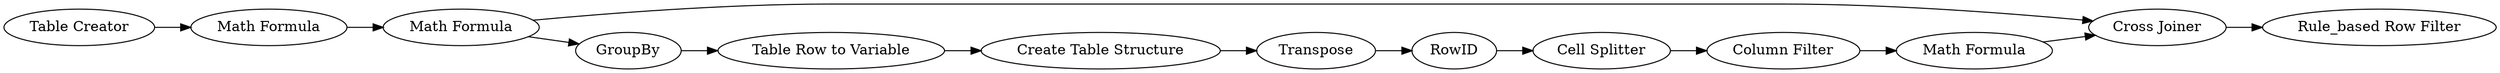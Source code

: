 digraph {
	12 -> 13
	7 -> 8
	8 -> 9
	3 -> 4
	11 -> 14
	14 -> 12
	3 -> 12
	1 -> 2
	9 -> 10
	2 -> 3
	6 -> 7
	10 -> 11
	4 -> 6
	13 [label="Rule_based Row Filter"]
	1 [label="Table Creator"]
	7 [label="Create Table Structure"]
	9 [label=RowID]
	11 [label="Column Filter"]
	4 [label=GroupBy]
	10 [label="Cell Splitter"]
	6 [label="Table Row to Variable"]
	8 [label=Transpose]
	14 [label="Math Formula"]
	3 [label="Math Formula"]
	2 [label="Math Formula"]
	12 [label="Cross Joiner"]
	rankdir=LR
}

